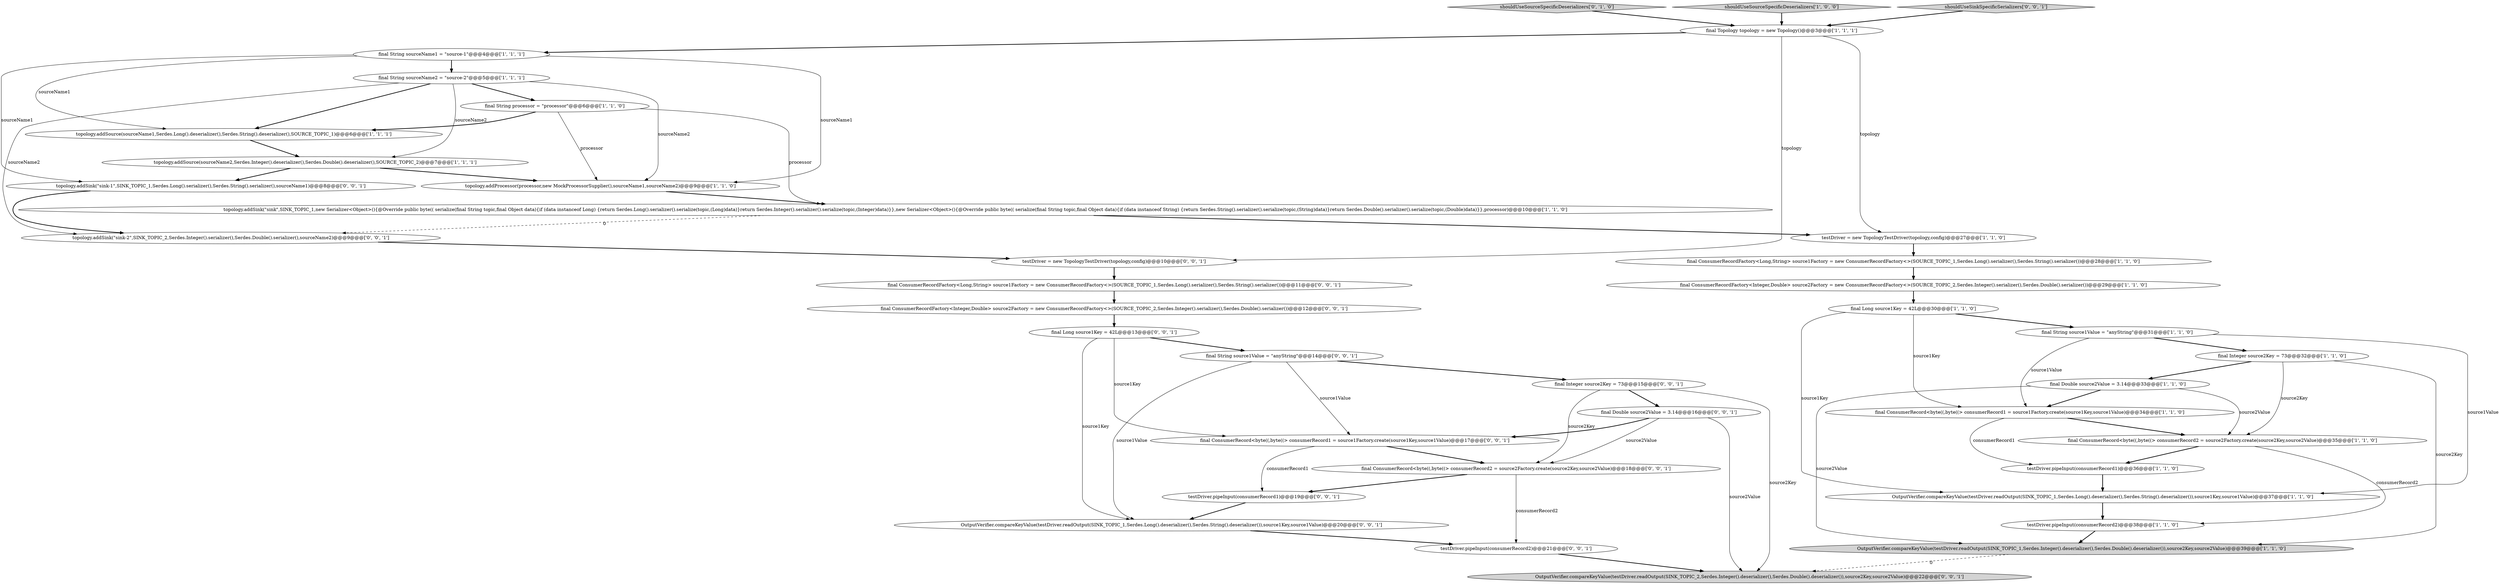 digraph {
24 [style = filled, label = "topology.addSink(\"sink-2\",SINK_TOPIC_2,Serdes.Integer().serializer(),Serdes.Double().serializer(),sourceName2)@@@9@@@['0', '0', '1']", fillcolor = white, shape = ellipse image = "AAA0AAABBB3BBB"];
6 [style = filled, label = "final String sourceName1 = \"source-1\"@@@4@@@['1', '1', '1']", fillcolor = white, shape = ellipse image = "AAA0AAABBB1BBB"];
10 [style = filled, label = "OutputVerifier.compareKeyValue(testDriver.readOutput(SINK_TOPIC_1,Serdes.Integer().deserializer(),Serdes.Double().deserializer()),source2Key,source2Value)@@@39@@@['1', '1', '0']", fillcolor = lightgray, shape = ellipse image = "AAA0AAABBB1BBB"];
23 [style = filled, label = "final Integer source2Key = 73@@@15@@@['0', '0', '1']", fillcolor = white, shape = ellipse image = "AAA0AAABBB3BBB"];
7 [style = filled, label = "topology.addSource(sourceName1,Serdes.Long().deserializer(),Serdes.String().deserializer(),SOURCE_TOPIC_1)@@@6@@@['1', '1', '1']", fillcolor = white, shape = ellipse image = "AAA0AAABBB1BBB"];
27 [style = filled, label = "testDriver.pipeInput(consumerRecord2)@@@21@@@['0', '0', '1']", fillcolor = white, shape = ellipse image = "AAA0AAABBB3BBB"];
9 [style = filled, label = "final Long source1Key = 42L@@@30@@@['1', '1', '0']", fillcolor = white, shape = ellipse image = "AAA0AAABBB1BBB"];
31 [style = filled, label = "final ConsumerRecord<byte((,byte((> consumerRecord1 = source1Factory.create(source1Key,source1Value)@@@17@@@['0', '0', '1']", fillcolor = white, shape = ellipse image = "AAA0AAABBB3BBB"];
5 [style = filled, label = "topology.addSink(\"sink\",SINK_TOPIC_1,new Serializer<Object>(){@Override public byte(( serialize(final String topic,final Object data){if (data instanceof Long) {return Serdes.Long().serializer().serialize(topic,(Long)data)}return Serdes.Integer().serializer().serialize(topic,(Integer)data)}},new Serializer<Object>(){@Override public byte(( serialize(final String topic,final Object data){if (data instanceof String) {return Serdes.String().serializer().serialize(topic,(String)data)}return Serdes.Double().serializer().serialize(topic,(Double)data)}},processor)@@@10@@@['1', '1', '0']", fillcolor = white, shape = ellipse image = "AAA0AAABBB1BBB"];
12 [style = filled, label = "final Topology topology = new Topology()@@@3@@@['1', '1', '1']", fillcolor = white, shape = ellipse image = "AAA0AAABBB1BBB"];
38 [style = filled, label = "OutputVerifier.compareKeyValue(testDriver.readOutput(SINK_TOPIC_1,Serdes.Long().deserializer(),Serdes.String().deserializer()),source1Key,source1Value)@@@20@@@['0', '0', '1']", fillcolor = white, shape = ellipse image = "AAA0AAABBB3BBB"];
19 [style = filled, label = "topology.addSource(sourceName2,Serdes.Integer().deserializer(),Serdes.Double().deserializer(),SOURCE_TOPIC_2)@@@7@@@['1', '1', '1']", fillcolor = white, shape = ellipse image = "AAA0AAABBB1BBB"];
4 [style = filled, label = "testDriver.pipeInput(consumerRecord1)@@@36@@@['1', '1', '0']", fillcolor = white, shape = ellipse image = "AAA0AAABBB1BBB"];
35 [style = filled, label = "OutputVerifier.compareKeyValue(testDriver.readOutput(SINK_TOPIC_2,Serdes.Integer().deserializer(),Serdes.Double().deserializer()),source2Key,source2Value)@@@22@@@['0', '0', '1']", fillcolor = lightgray, shape = ellipse image = "AAA0AAABBB3BBB"];
36 [style = filled, label = "final String source1Value = \"anyString\"@@@14@@@['0', '0', '1']", fillcolor = white, shape = ellipse image = "AAA0AAABBB3BBB"];
33 [style = filled, label = "final ConsumerRecordFactory<Long,String> source1Factory = new ConsumerRecordFactory<>(SOURCE_TOPIC_1,Serdes.Long().serializer(),Serdes.String().serializer())@@@11@@@['0', '0', '1']", fillcolor = white, shape = ellipse image = "AAA0AAABBB3BBB"];
3 [style = filled, label = "testDriver.pipeInput(consumerRecord2)@@@38@@@['1', '1', '0']", fillcolor = white, shape = ellipse image = "AAA0AAABBB1BBB"];
14 [style = filled, label = "final String source1Value = \"anyString\"@@@31@@@['1', '1', '0']", fillcolor = white, shape = ellipse image = "AAA0AAABBB1BBB"];
26 [style = filled, label = "final Long source1Key = 42L@@@13@@@['0', '0', '1']", fillcolor = white, shape = ellipse image = "AAA0AAABBB3BBB"];
29 [style = filled, label = "testDriver = new TopologyTestDriver(topology,config)@@@10@@@['0', '0', '1']", fillcolor = white, shape = ellipse image = "AAA0AAABBB3BBB"];
32 [style = filled, label = "final ConsumerRecord<byte((,byte((> consumerRecord2 = source2Factory.create(source2Key,source2Value)@@@18@@@['0', '0', '1']", fillcolor = white, shape = ellipse image = "AAA0AAABBB3BBB"];
21 [style = filled, label = "final ConsumerRecord<byte((,byte((> consumerRecord2 = source2Factory.create(source2Key,source2Value)@@@35@@@['1', '1', '0']", fillcolor = white, shape = ellipse image = "AAA0AAABBB1BBB"];
28 [style = filled, label = "final ConsumerRecordFactory<Integer,Double> source2Factory = new ConsumerRecordFactory<>(SOURCE_TOPIC_2,Serdes.Integer().serializer(),Serdes.Double().serializer())@@@12@@@['0', '0', '1']", fillcolor = white, shape = ellipse image = "AAA0AAABBB3BBB"];
0 [style = filled, label = "OutputVerifier.compareKeyValue(testDriver.readOutput(SINK_TOPIC_1,Serdes.Long().deserializer(),Serdes.String().deserializer()),source1Key,source1Value)@@@37@@@['1', '1', '0']", fillcolor = white, shape = ellipse image = "AAA0AAABBB1BBB"];
8 [style = filled, label = "topology.addProcessor(processor,new MockProcessorSupplier(),sourceName1,sourceName2)@@@9@@@['1', '1', '0']", fillcolor = white, shape = ellipse image = "AAA0AAABBB1BBB"];
11 [style = filled, label = "final ConsumerRecord<byte((,byte((> consumerRecord1 = source1Factory.create(source1Key,source1Value)@@@34@@@['1', '1', '0']", fillcolor = white, shape = ellipse image = "AAA0AAABBB1BBB"];
20 [style = filled, label = "final ConsumerRecordFactory<Integer,Double> source2Factory = new ConsumerRecordFactory<>(SOURCE_TOPIC_2,Serdes.Integer().serializer(),Serdes.Double().serializer())@@@29@@@['1', '1', '0']", fillcolor = white, shape = ellipse image = "AAA0AAABBB1BBB"];
2 [style = filled, label = "final Integer source2Key = 73@@@32@@@['1', '1', '0']", fillcolor = white, shape = ellipse image = "AAA0AAABBB1BBB"];
22 [style = filled, label = "shouldUseSourceSpecificDeserializers['0', '1', '0']", fillcolor = lightgray, shape = diamond image = "AAA0AAABBB2BBB"];
16 [style = filled, label = "shouldUseSourceSpecificDeserializers['1', '0', '0']", fillcolor = lightgray, shape = diamond image = "AAA0AAABBB1BBB"];
25 [style = filled, label = "final Double source2Value = 3.14@@@16@@@['0', '0', '1']", fillcolor = white, shape = ellipse image = "AAA0AAABBB3BBB"];
1 [style = filled, label = "final ConsumerRecordFactory<Long,String> source1Factory = new ConsumerRecordFactory<>(SOURCE_TOPIC_1,Serdes.Long().serializer(),Serdes.String().serializer())@@@28@@@['1', '1', '0']", fillcolor = white, shape = ellipse image = "AAA0AAABBB1BBB"];
34 [style = filled, label = "testDriver.pipeInput(consumerRecord1)@@@19@@@['0', '0', '1']", fillcolor = white, shape = ellipse image = "AAA0AAABBB3BBB"];
13 [style = filled, label = "testDriver = new TopologyTestDriver(topology,config)@@@27@@@['1', '1', '0']", fillcolor = white, shape = ellipse image = "AAA0AAABBB1BBB"];
37 [style = filled, label = "topology.addSink(\"sink-1\",SINK_TOPIC_1,Serdes.Long().serializer(),Serdes.String().serializer(),sourceName1)@@@8@@@['0', '0', '1']", fillcolor = white, shape = ellipse image = "AAA0AAABBB3BBB"];
15 [style = filled, label = "final Double source2Value = 3.14@@@33@@@['1', '1', '0']", fillcolor = white, shape = ellipse image = "AAA0AAABBB1BBB"];
17 [style = filled, label = "final String sourceName2 = \"source-2\"@@@5@@@['1', '1', '1']", fillcolor = white, shape = ellipse image = "AAA0AAABBB1BBB"];
30 [style = filled, label = "shouldUseSinkSpecificSerializers['0', '0', '1']", fillcolor = lightgray, shape = diamond image = "AAA0AAABBB3BBB"];
18 [style = filled, label = "final String processor = \"processor\"@@@6@@@['1', '1', '0']", fillcolor = white, shape = ellipse image = "AAA0AAABBB1BBB"];
2->21 [style = solid, label="source2Key"];
23->35 [style = solid, label="source2Key"];
36->38 [style = solid, label="source1Value"];
3->10 [style = bold, label=""];
23->25 [style = bold, label=""];
21->3 [style = solid, label="consumerRecord2"];
37->24 [style = bold, label=""];
11->21 [style = bold, label=""];
14->0 [style = solid, label="source1Value"];
8->5 [style = bold, label=""];
26->36 [style = bold, label=""];
26->31 [style = solid, label="source1Key"];
32->27 [style = solid, label="consumerRecord2"];
5->24 [style = dashed, label="0"];
10->35 [style = dashed, label="0"];
19->37 [style = bold, label=""];
2->10 [style = solid, label="source2Key"];
19->8 [style = bold, label=""];
28->26 [style = bold, label=""];
18->5 [style = solid, label="processor"];
6->37 [style = solid, label="sourceName1"];
6->17 [style = bold, label=""];
0->3 [style = bold, label=""];
11->4 [style = solid, label="consumerRecord1"];
31->32 [style = bold, label=""];
33->28 [style = bold, label=""];
5->13 [style = bold, label=""];
36->23 [style = bold, label=""];
27->35 [style = bold, label=""];
17->8 [style = solid, label="sourceName2"];
34->38 [style = bold, label=""];
16->12 [style = bold, label=""];
17->24 [style = solid, label="sourceName2"];
9->11 [style = solid, label="source1Key"];
25->35 [style = solid, label="source2Value"];
18->8 [style = solid, label="processor"];
15->11 [style = bold, label=""];
6->8 [style = solid, label="sourceName1"];
25->32 [style = solid, label="source2Value"];
30->12 [style = bold, label=""];
12->29 [style = solid, label="topology"];
12->13 [style = solid, label="topology"];
9->14 [style = bold, label=""];
13->1 [style = bold, label=""];
14->2 [style = bold, label=""];
25->31 [style = bold, label=""];
14->11 [style = solid, label="source1Value"];
32->34 [style = bold, label=""];
17->19 [style = solid, label="sourceName2"];
9->0 [style = solid, label="source1Key"];
20->9 [style = bold, label=""];
7->19 [style = bold, label=""];
17->7 [style = bold, label=""];
1->20 [style = bold, label=""];
22->12 [style = bold, label=""];
24->29 [style = bold, label=""];
15->10 [style = solid, label="source2Value"];
21->4 [style = bold, label=""];
23->32 [style = solid, label="source2Key"];
31->34 [style = solid, label="consumerRecord1"];
38->27 [style = bold, label=""];
2->15 [style = bold, label=""];
29->33 [style = bold, label=""];
18->7 [style = bold, label=""];
26->38 [style = solid, label="source1Key"];
4->0 [style = bold, label=""];
12->6 [style = bold, label=""];
15->21 [style = solid, label="source2Value"];
36->31 [style = solid, label="source1Value"];
6->7 [style = solid, label="sourceName1"];
17->18 [style = bold, label=""];
}
